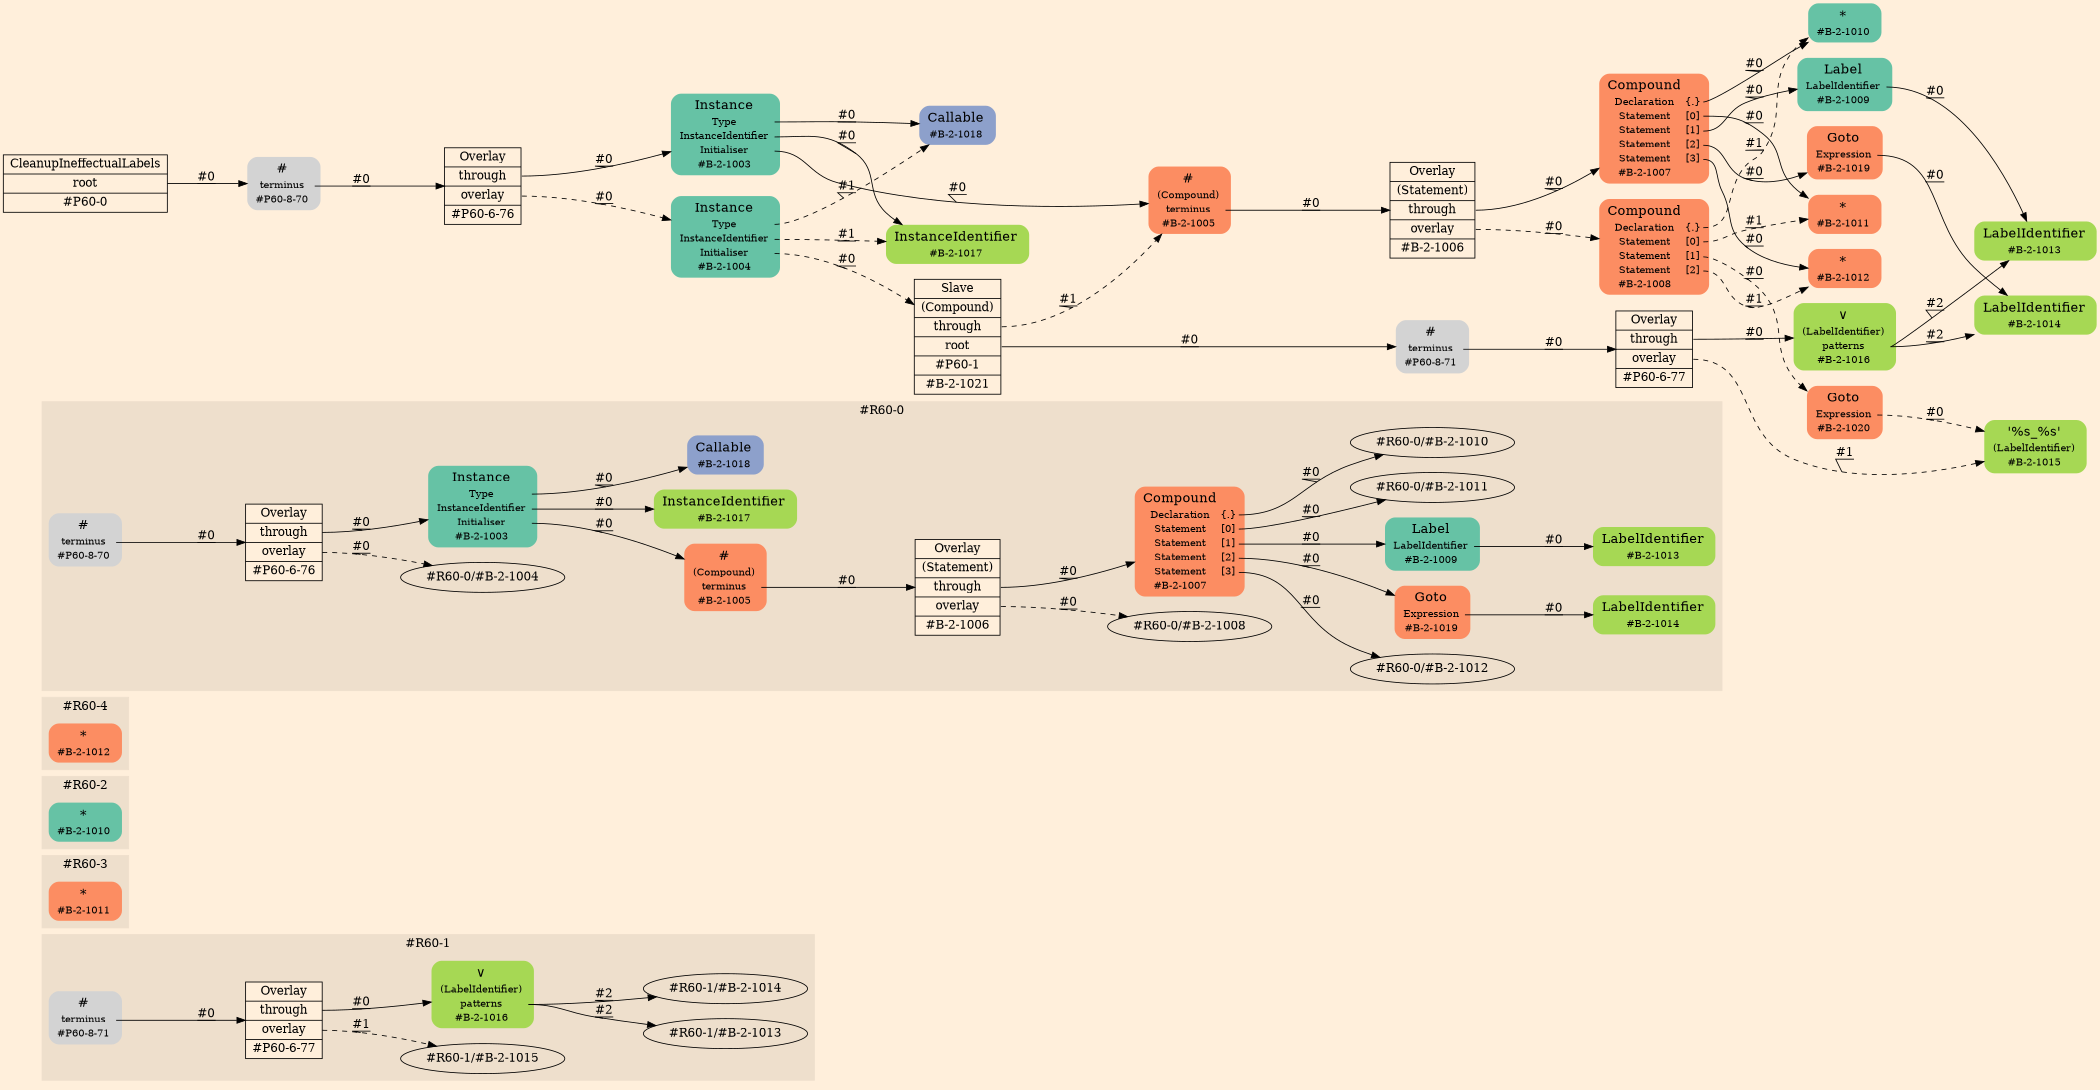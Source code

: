 digraph Inferno {
graph [
rankdir = "LR"
ranksep = 1.0
size = "14,20"
bgcolor = antiquewhite1
];
node [
];
subgraph "cluster#R60-1" {
label = "#R60-1"
style = "filled"
color = antiquewhite2
"#R60-1/#B-2-1016" [
shape = "plaintext"
fillcolor = "/set28/5"
label = <<TABLE BORDER="0" CELLBORDER="0" CELLSPACING="0">
 <TR>
  <TD><FONT POINT-SIZE="16.0">∨</FONT></TD>
  <TD></TD>
 </TR>
 <TR>
  <TD>(LabelIdentifier)</TD>
  <TD PORT="port0"></TD>
 </TR>
 <TR>
  <TD>patterns</TD>
  <TD PORT="port1"></TD>
 </TR>
 <TR>
  <TD>#B-2-1016</TD>
  <TD PORT="port2"></TD>
 </TR>
</TABLE>>
style = "rounded,filled"
fontsize = "12"
];
"#R60-1/#P60-8-71" [
shape = "plaintext"
label = <<TABLE BORDER="0" CELLBORDER="0" CELLSPACING="0">
 <TR>
  <TD><FONT POINT-SIZE="16.0">#</FONT></TD>
  <TD></TD>
 </TR>
 <TR>
  <TD>terminus</TD>
  <TD PORT="port0"></TD>
 </TR>
 <TR>
  <TD>#P60-8-71</TD>
  <TD PORT="port1"></TD>
 </TR>
</TABLE>>
style = "rounded,filled"
fontsize = "12"
];
"#R60-1/#P60-6-77" [
shape = "record"
label = "<fixed> Overlay | <port0> through | <port1> overlay | <port2> #P60-6-77"
style = "filled"
fontsize = "14"
fillcolor = antiquewhite1
];
"#R60-1/#B-2-1016":port1 -> "#R60-1/#B-2-1013" [style="solid"
label = "#2"
decorate = true
];
"#R60-1/#B-2-1016":port1 -> "#R60-1/#B-2-1014" [style="solid"
label = "#2"
decorate = true
];
"#R60-1/#P60-8-71":port0 -> "#R60-1/#P60-6-77" [style="solid"
label = "#0"
decorate = true
];
"#R60-1/#P60-6-77":port0 -> "#R60-1/#B-2-1016" [style="solid"
label = "#0"
decorate = true
];
"#R60-1/#P60-6-77":port1 -> "#R60-1/#B-2-1015" [style="dashed"
label = "#1"
decorate = true
];
}
subgraph "cluster#R60-3" {
label = "#R60-3"
style = "filled"
color = antiquewhite2
"#R60-3/#B-2-1011" [
shape = "plaintext"
fillcolor = "/set28/2"
label = <<TABLE BORDER="0" CELLBORDER="0" CELLSPACING="0">
 <TR>
  <TD><FONT POINT-SIZE="16.0">*</FONT></TD>
  <TD></TD>
 </TR>
 <TR>
  <TD>#B-2-1011</TD>
  <TD PORT="port0"></TD>
 </TR>
</TABLE>>
style = "rounded,filled"
fontsize = "12"
];
}
subgraph "cluster#R60-2" {
label = "#R60-2"
style = "filled"
color = antiquewhite2
"#R60-2/#B-2-1010" [
shape = "plaintext"
fillcolor = "/set28/1"
label = <<TABLE BORDER="0" CELLBORDER="0" CELLSPACING="0">
 <TR>
  <TD><FONT POINT-SIZE="16.0">*</FONT></TD>
  <TD></TD>
 </TR>
 <TR>
  <TD>#B-2-1010</TD>
  <TD PORT="port0"></TD>
 </TR>
</TABLE>>
style = "rounded,filled"
fontsize = "12"
];
}
subgraph "cluster#R60-4" {
label = "#R60-4"
style = "filled"
color = antiquewhite2
"#R60-4/#B-2-1012" [
shape = "plaintext"
fillcolor = "/set28/2"
label = <<TABLE BORDER="0" CELLBORDER="0" CELLSPACING="0">
 <TR>
  <TD><FONT POINT-SIZE="16.0">*</FONT></TD>
  <TD></TD>
 </TR>
 <TR>
  <TD>#B-2-1012</TD>
  <TD PORT="port0"></TD>
 </TR>
</TABLE>>
style = "rounded,filled"
fontsize = "12"
];
}
subgraph "cluster#R60-0" {
label = "#R60-0"
style = "filled"
color = antiquewhite2
"#R60-0/#B-2-1009" [
shape = "plaintext"
fillcolor = "/set28/1"
label = <<TABLE BORDER="0" CELLBORDER="0" CELLSPACING="0">
 <TR>
  <TD><FONT POINT-SIZE="16.0">Label</FONT></TD>
  <TD></TD>
 </TR>
 <TR>
  <TD>LabelIdentifier</TD>
  <TD PORT="port0"></TD>
 </TR>
 <TR>
  <TD>#B-2-1009</TD>
  <TD PORT="port1"></TD>
 </TR>
</TABLE>>
style = "rounded,filled"
fontsize = "12"
];
"#R60-0/#B-2-1007" [
shape = "plaintext"
fillcolor = "/set28/2"
label = <<TABLE BORDER="0" CELLBORDER="0" CELLSPACING="0">
 <TR>
  <TD><FONT POINT-SIZE="16.0">Compound</FONT></TD>
  <TD></TD>
 </TR>
 <TR>
  <TD>Declaration</TD>
  <TD PORT="port0">{.}</TD>
 </TR>
 <TR>
  <TD>Statement</TD>
  <TD PORT="port1">[0]</TD>
 </TR>
 <TR>
  <TD>Statement</TD>
  <TD PORT="port2">[1]</TD>
 </TR>
 <TR>
  <TD>Statement</TD>
  <TD PORT="port3">[2]</TD>
 </TR>
 <TR>
  <TD>Statement</TD>
  <TD PORT="port4">[3]</TD>
 </TR>
 <TR>
  <TD>#B-2-1007</TD>
  <TD PORT="port5"></TD>
 </TR>
</TABLE>>
style = "rounded,filled"
fontsize = "12"
];
"#R60-0/#B-2-1006" [
shape = "record"
fillcolor = "/set28/2"
label = "<fixed> Overlay | <port0> (Statement) | <port1> through | <port2> overlay | <port3> #B-2-1006"
style = "filled"
fontsize = "14"
fillcolor = antiquewhite1
];
"#R60-0/#P60-6-76" [
shape = "record"
label = "<fixed> Overlay | <port0> through | <port1> overlay | <port2> #P60-6-76"
style = "filled"
fontsize = "14"
fillcolor = antiquewhite1
];
"#R60-0/#B-2-1014" [
shape = "plaintext"
fillcolor = "/set28/5"
label = <<TABLE BORDER="0" CELLBORDER="0" CELLSPACING="0">
 <TR>
  <TD><FONT POINT-SIZE="16.0">LabelIdentifier</FONT></TD>
  <TD></TD>
 </TR>
 <TR>
  <TD>#B-2-1014</TD>
  <TD PORT="port0"></TD>
 </TR>
</TABLE>>
style = "rounded,filled"
fontsize = "12"
];
"#R60-0/#P60-8-70" [
shape = "plaintext"
label = <<TABLE BORDER="0" CELLBORDER="0" CELLSPACING="0">
 <TR>
  <TD><FONT POINT-SIZE="16.0">#</FONT></TD>
  <TD></TD>
 </TR>
 <TR>
  <TD>terminus</TD>
  <TD PORT="port0"></TD>
 </TR>
 <TR>
  <TD>#P60-8-70</TD>
  <TD PORT="port1"></TD>
 </TR>
</TABLE>>
style = "rounded,filled"
fontsize = "12"
];
"#R60-0/#B-2-1019" [
shape = "plaintext"
fillcolor = "/set28/2"
label = <<TABLE BORDER="0" CELLBORDER="0" CELLSPACING="0">
 <TR>
  <TD><FONT POINT-SIZE="16.0">Goto</FONT></TD>
  <TD></TD>
 </TR>
 <TR>
  <TD>Expression</TD>
  <TD PORT="port0"></TD>
 </TR>
 <TR>
  <TD>#B-2-1019</TD>
  <TD PORT="port1"></TD>
 </TR>
</TABLE>>
style = "rounded,filled"
fontsize = "12"
];
"#R60-0/#B-2-1003" [
shape = "plaintext"
fillcolor = "/set28/1"
label = <<TABLE BORDER="0" CELLBORDER="0" CELLSPACING="0">
 <TR>
  <TD><FONT POINT-SIZE="16.0">Instance</FONT></TD>
  <TD></TD>
 </TR>
 <TR>
  <TD>Type</TD>
  <TD PORT="port0"></TD>
 </TR>
 <TR>
  <TD>InstanceIdentifier</TD>
  <TD PORT="port1"></TD>
 </TR>
 <TR>
  <TD>Initialiser</TD>
  <TD PORT="port2"></TD>
 </TR>
 <TR>
  <TD>#B-2-1003</TD>
  <TD PORT="port3"></TD>
 </TR>
</TABLE>>
style = "rounded,filled"
fontsize = "12"
];
"#R60-0/#B-2-1013" [
shape = "plaintext"
fillcolor = "/set28/5"
label = <<TABLE BORDER="0" CELLBORDER="0" CELLSPACING="0">
 <TR>
  <TD><FONT POINT-SIZE="16.0">LabelIdentifier</FONT></TD>
  <TD></TD>
 </TR>
 <TR>
  <TD>#B-2-1013</TD>
  <TD PORT="port0"></TD>
 </TR>
</TABLE>>
style = "rounded,filled"
fontsize = "12"
];
"#R60-0/#B-2-1005" [
shape = "plaintext"
fillcolor = "/set28/2"
label = <<TABLE BORDER="0" CELLBORDER="0" CELLSPACING="0">
 <TR>
  <TD><FONT POINT-SIZE="16.0">#</FONT></TD>
  <TD></TD>
 </TR>
 <TR>
  <TD>(Compound)</TD>
  <TD PORT="port0"></TD>
 </TR>
 <TR>
  <TD>terminus</TD>
  <TD PORT="port1"></TD>
 </TR>
 <TR>
  <TD>#B-2-1005</TD>
  <TD PORT="port2"></TD>
 </TR>
</TABLE>>
style = "rounded,filled"
fontsize = "12"
];
"#R60-0/#B-2-1018" [
shape = "plaintext"
fillcolor = "/set28/3"
label = <<TABLE BORDER="0" CELLBORDER="0" CELLSPACING="0">
 <TR>
  <TD><FONT POINT-SIZE="16.0">Callable</FONT></TD>
  <TD></TD>
 </TR>
 <TR>
  <TD>#B-2-1018</TD>
  <TD PORT="port0"></TD>
 </TR>
</TABLE>>
style = "rounded,filled"
fontsize = "12"
];
"#R60-0/#B-2-1017" [
shape = "plaintext"
fillcolor = "/set28/5"
label = <<TABLE BORDER="0" CELLBORDER="0" CELLSPACING="0">
 <TR>
  <TD><FONT POINT-SIZE="16.0">InstanceIdentifier</FONT></TD>
  <TD></TD>
 </TR>
 <TR>
  <TD>#B-2-1017</TD>
  <TD PORT="port0"></TD>
 </TR>
</TABLE>>
style = "rounded,filled"
fontsize = "12"
];
"#R60-0/#B-2-1009":port0 -> "#R60-0/#B-2-1013" [style="solid"
label = "#0"
decorate = true
];
"#R60-0/#B-2-1007":port0 -> "#R60-0/#B-2-1010" [style="solid"
label = "#0"
decorate = true
];
"#R60-0/#B-2-1007":port1 -> "#R60-0/#B-2-1011" [style="solid"
label = "#0"
decorate = true
];
"#R60-0/#B-2-1007":port2 -> "#R60-0/#B-2-1009" [style="solid"
label = "#0"
decorate = true
];
"#R60-0/#B-2-1007":port3 -> "#R60-0/#B-2-1019" [style="solid"
label = "#0"
decorate = true
];
"#R60-0/#B-2-1007":port4 -> "#R60-0/#B-2-1012" [style="solid"
label = "#0"
decorate = true
];
"#R60-0/#B-2-1006":port1 -> "#R60-0/#B-2-1007" [style="solid"
label = "#0"
decorate = true
];
"#R60-0/#B-2-1006":port2 -> "#R60-0/#B-2-1008" [style="dashed"
label = "#0"
decorate = true
];
"#R60-0/#P60-6-76":port0 -> "#R60-0/#B-2-1003" [style="solid"
label = "#0"
decorate = true
];
"#R60-0/#P60-6-76":port1 -> "#R60-0/#B-2-1004" [style="dashed"
label = "#0"
decorate = true
];
"#R60-0/#P60-8-70":port0 -> "#R60-0/#P60-6-76" [style="solid"
label = "#0"
decorate = true
];
"#R60-0/#B-2-1019":port0 -> "#R60-0/#B-2-1014" [style="solid"
label = "#0"
decorate = true
];
"#R60-0/#B-2-1003":port0 -> "#R60-0/#B-2-1018" [style="solid"
label = "#0"
decorate = true
];
"#R60-0/#B-2-1003":port1 -> "#R60-0/#B-2-1017" [style="solid"
label = "#0"
decorate = true
];
"#R60-0/#B-2-1003":port2 -> "#R60-0/#B-2-1005" [style="solid"
label = "#0"
decorate = true
];
"#R60-0/#B-2-1005":port1 -> "#R60-0/#B-2-1006" [style="solid"
label = "#0"
decorate = true
];
}
"/CR#P60-0" [
shape = "record"
fillcolor = "transparent"
label = "<fixed> CleanupIneffectualLabels | <port0> root | <port1> #P60-0"
style = "filled"
fontsize = "14"
fillcolor = antiquewhite1
];
"/#P60-8-70" [
shape = "plaintext"
label = <<TABLE BORDER="0" CELLBORDER="0" CELLSPACING="0">
 <TR>
  <TD><FONT POINT-SIZE="16.0">#</FONT></TD>
  <TD></TD>
 </TR>
 <TR>
  <TD>terminus</TD>
  <TD PORT="port0"></TD>
 </TR>
 <TR>
  <TD>#P60-8-70</TD>
  <TD PORT="port1"></TD>
 </TR>
</TABLE>>
style = "rounded,filled"
fontsize = "12"
];
"/#P60-6-76" [
shape = "record"
label = "<fixed> Overlay | <port0> through | <port1> overlay | <port2> #P60-6-76"
style = "filled"
fontsize = "14"
fillcolor = antiquewhite1
];
"/#B-2-1003" [
shape = "plaintext"
fillcolor = "/set28/1"
label = <<TABLE BORDER="0" CELLBORDER="0" CELLSPACING="0">
 <TR>
  <TD><FONT POINT-SIZE="16.0">Instance</FONT></TD>
  <TD></TD>
 </TR>
 <TR>
  <TD>Type</TD>
  <TD PORT="port0"></TD>
 </TR>
 <TR>
  <TD>InstanceIdentifier</TD>
  <TD PORT="port1"></TD>
 </TR>
 <TR>
  <TD>Initialiser</TD>
  <TD PORT="port2"></TD>
 </TR>
 <TR>
  <TD>#B-2-1003</TD>
  <TD PORT="port3"></TD>
 </TR>
</TABLE>>
style = "rounded,filled"
fontsize = "12"
];
"/#B-2-1018" [
shape = "plaintext"
fillcolor = "/set28/3"
label = <<TABLE BORDER="0" CELLBORDER="0" CELLSPACING="0">
 <TR>
  <TD><FONT POINT-SIZE="16.0">Callable</FONT></TD>
  <TD></TD>
 </TR>
 <TR>
  <TD>#B-2-1018</TD>
  <TD PORT="port0"></TD>
 </TR>
</TABLE>>
style = "rounded,filled"
fontsize = "12"
];
"/#B-2-1017" [
shape = "plaintext"
fillcolor = "/set28/5"
label = <<TABLE BORDER="0" CELLBORDER="0" CELLSPACING="0">
 <TR>
  <TD><FONT POINT-SIZE="16.0">InstanceIdentifier</FONT></TD>
  <TD></TD>
 </TR>
 <TR>
  <TD>#B-2-1017</TD>
  <TD PORT="port0"></TD>
 </TR>
</TABLE>>
style = "rounded,filled"
fontsize = "12"
];
"/#B-2-1005" [
shape = "plaintext"
fillcolor = "/set28/2"
label = <<TABLE BORDER="0" CELLBORDER="0" CELLSPACING="0">
 <TR>
  <TD><FONT POINT-SIZE="16.0">#</FONT></TD>
  <TD></TD>
 </TR>
 <TR>
  <TD>(Compound)</TD>
  <TD PORT="port0"></TD>
 </TR>
 <TR>
  <TD>terminus</TD>
  <TD PORT="port1"></TD>
 </TR>
 <TR>
  <TD>#B-2-1005</TD>
  <TD PORT="port2"></TD>
 </TR>
</TABLE>>
style = "rounded,filled"
fontsize = "12"
];
"/#B-2-1006" [
shape = "record"
fillcolor = "/set28/2"
label = "<fixed> Overlay | <port0> (Statement) | <port1> through | <port2> overlay | <port3> #B-2-1006"
style = "filled"
fontsize = "14"
fillcolor = antiquewhite1
];
"/#B-2-1007" [
shape = "plaintext"
fillcolor = "/set28/2"
label = <<TABLE BORDER="0" CELLBORDER="0" CELLSPACING="0">
 <TR>
  <TD><FONT POINT-SIZE="16.0">Compound</FONT></TD>
  <TD></TD>
 </TR>
 <TR>
  <TD>Declaration</TD>
  <TD PORT="port0">{.}</TD>
 </TR>
 <TR>
  <TD>Statement</TD>
  <TD PORT="port1">[0]</TD>
 </TR>
 <TR>
  <TD>Statement</TD>
  <TD PORT="port2">[1]</TD>
 </TR>
 <TR>
  <TD>Statement</TD>
  <TD PORT="port3">[2]</TD>
 </TR>
 <TR>
  <TD>Statement</TD>
  <TD PORT="port4">[3]</TD>
 </TR>
 <TR>
  <TD>#B-2-1007</TD>
  <TD PORT="port5"></TD>
 </TR>
</TABLE>>
style = "rounded,filled"
fontsize = "12"
];
"/#B-2-1010" [
shape = "plaintext"
fillcolor = "/set28/1"
label = <<TABLE BORDER="0" CELLBORDER="0" CELLSPACING="0">
 <TR>
  <TD><FONT POINT-SIZE="16.0">*</FONT></TD>
  <TD></TD>
 </TR>
 <TR>
  <TD>#B-2-1010</TD>
  <TD PORT="port0"></TD>
 </TR>
</TABLE>>
style = "rounded,filled"
fontsize = "12"
];
"/#B-2-1011" [
shape = "plaintext"
fillcolor = "/set28/2"
label = <<TABLE BORDER="0" CELLBORDER="0" CELLSPACING="0">
 <TR>
  <TD><FONT POINT-SIZE="16.0">*</FONT></TD>
  <TD></TD>
 </TR>
 <TR>
  <TD>#B-2-1011</TD>
  <TD PORT="port0"></TD>
 </TR>
</TABLE>>
style = "rounded,filled"
fontsize = "12"
];
"/#B-2-1009" [
shape = "plaintext"
fillcolor = "/set28/1"
label = <<TABLE BORDER="0" CELLBORDER="0" CELLSPACING="0">
 <TR>
  <TD><FONT POINT-SIZE="16.0">Label</FONT></TD>
  <TD></TD>
 </TR>
 <TR>
  <TD>LabelIdentifier</TD>
  <TD PORT="port0"></TD>
 </TR>
 <TR>
  <TD>#B-2-1009</TD>
  <TD PORT="port1"></TD>
 </TR>
</TABLE>>
style = "rounded,filled"
fontsize = "12"
];
"/#B-2-1013" [
shape = "plaintext"
fillcolor = "/set28/5"
label = <<TABLE BORDER="0" CELLBORDER="0" CELLSPACING="0">
 <TR>
  <TD><FONT POINT-SIZE="16.0">LabelIdentifier</FONT></TD>
  <TD></TD>
 </TR>
 <TR>
  <TD>#B-2-1013</TD>
  <TD PORT="port0"></TD>
 </TR>
</TABLE>>
style = "rounded,filled"
fontsize = "12"
];
"/#B-2-1019" [
shape = "plaintext"
fillcolor = "/set28/2"
label = <<TABLE BORDER="0" CELLBORDER="0" CELLSPACING="0">
 <TR>
  <TD><FONT POINT-SIZE="16.0">Goto</FONT></TD>
  <TD></TD>
 </TR>
 <TR>
  <TD>Expression</TD>
  <TD PORT="port0"></TD>
 </TR>
 <TR>
  <TD>#B-2-1019</TD>
  <TD PORT="port1"></TD>
 </TR>
</TABLE>>
style = "rounded,filled"
fontsize = "12"
];
"/#B-2-1014" [
shape = "plaintext"
fillcolor = "/set28/5"
label = <<TABLE BORDER="0" CELLBORDER="0" CELLSPACING="0">
 <TR>
  <TD><FONT POINT-SIZE="16.0">LabelIdentifier</FONT></TD>
  <TD></TD>
 </TR>
 <TR>
  <TD>#B-2-1014</TD>
  <TD PORT="port0"></TD>
 </TR>
</TABLE>>
style = "rounded,filled"
fontsize = "12"
];
"/#B-2-1012" [
shape = "plaintext"
fillcolor = "/set28/2"
label = <<TABLE BORDER="0" CELLBORDER="0" CELLSPACING="0">
 <TR>
  <TD><FONT POINT-SIZE="16.0">*</FONT></TD>
  <TD></TD>
 </TR>
 <TR>
  <TD>#B-2-1012</TD>
  <TD PORT="port0"></TD>
 </TR>
</TABLE>>
style = "rounded,filled"
fontsize = "12"
];
"/#B-2-1008" [
shape = "plaintext"
fillcolor = "/set28/2"
label = <<TABLE BORDER="0" CELLBORDER="0" CELLSPACING="0">
 <TR>
  <TD><FONT POINT-SIZE="16.0">Compound</FONT></TD>
  <TD></TD>
 </TR>
 <TR>
  <TD>Declaration</TD>
  <TD PORT="port0">{.}</TD>
 </TR>
 <TR>
  <TD>Statement</TD>
  <TD PORT="port1">[0]</TD>
 </TR>
 <TR>
  <TD>Statement</TD>
  <TD PORT="port2">[1]</TD>
 </TR>
 <TR>
  <TD>Statement</TD>
  <TD PORT="port3">[2]</TD>
 </TR>
 <TR>
  <TD>#B-2-1008</TD>
  <TD PORT="port4"></TD>
 </TR>
</TABLE>>
style = "rounded,filled"
fontsize = "12"
];
"/#B-2-1020" [
shape = "plaintext"
fillcolor = "/set28/2"
label = <<TABLE BORDER="0" CELLBORDER="0" CELLSPACING="0">
 <TR>
  <TD><FONT POINT-SIZE="16.0">Goto</FONT></TD>
  <TD></TD>
 </TR>
 <TR>
  <TD>Expression</TD>
  <TD PORT="port0"></TD>
 </TR>
 <TR>
  <TD>#B-2-1020</TD>
  <TD PORT="port1"></TD>
 </TR>
</TABLE>>
style = "rounded,filled"
fontsize = "12"
];
"/#B-2-1015" [
shape = "plaintext"
fillcolor = "/set28/5"
label = <<TABLE BORDER="0" CELLBORDER="0" CELLSPACING="0">
 <TR>
  <TD><FONT POINT-SIZE="16.0">'%s_%s'</FONT></TD>
  <TD></TD>
 </TR>
 <TR>
  <TD>(LabelIdentifier)</TD>
  <TD PORT="port0"></TD>
 </TR>
 <TR>
  <TD>#B-2-1015</TD>
  <TD PORT="port1"></TD>
 </TR>
</TABLE>>
style = "rounded,filled"
fontsize = "12"
];
"/#B-2-1004" [
shape = "plaintext"
fillcolor = "/set28/1"
label = <<TABLE BORDER="0" CELLBORDER="0" CELLSPACING="0">
 <TR>
  <TD><FONT POINT-SIZE="16.0">Instance</FONT></TD>
  <TD></TD>
 </TR>
 <TR>
  <TD>Type</TD>
  <TD PORT="port0"></TD>
 </TR>
 <TR>
  <TD>InstanceIdentifier</TD>
  <TD PORT="port1"></TD>
 </TR>
 <TR>
  <TD>Initialiser</TD>
  <TD PORT="port2"></TD>
 </TR>
 <TR>
  <TD>#B-2-1004</TD>
  <TD PORT="port3"></TD>
 </TR>
</TABLE>>
style = "rounded,filled"
fontsize = "12"
];
"/#B-2-1021" [
shape = "record"
fillcolor = "/set28/2"
label = "<fixed> Slave | <port0> (Compound) | <port1> through | <port2> root | <port3> #P60-1 | <port4> #B-2-1021"
style = "filled"
fontsize = "14"
fillcolor = antiquewhite1
];
"/#P60-8-71" [
shape = "plaintext"
label = <<TABLE BORDER="0" CELLBORDER="0" CELLSPACING="0">
 <TR>
  <TD><FONT POINT-SIZE="16.0">#</FONT></TD>
  <TD></TD>
 </TR>
 <TR>
  <TD>terminus</TD>
  <TD PORT="port0"></TD>
 </TR>
 <TR>
  <TD>#P60-8-71</TD>
  <TD PORT="port1"></TD>
 </TR>
</TABLE>>
style = "rounded,filled"
fontsize = "12"
];
"/#P60-6-77" [
shape = "record"
label = "<fixed> Overlay | <port0> through | <port1> overlay | <port2> #P60-6-77"
style = "filled"
fontsize = "14"
fillcolor = antiquewhite1
];
"/#B-2-1016" [
shape = "plaintext"
fillcolor = "/set28/5"
label = <<TABLE BORDER="0" CELLBORDER="0" CELLSPACING="0">
 <TR>
  <TD><FONT POINT-SIZE="16.0">∨</FONT></TD>
  <TD></TD>
 </TR>
 <TR>
  <TD>(LabelIdentifier)</TD>
  <TD PORT="port0"></TD>
 </TR>
 <TR>
  <TD>patterns</TD>
  <TD PORT="port1"></TD>
 </TR>
 <TR>
  <TD>#B-2-1016</TD>
  <TD PORT="port2"></TD>
 </TR>
</TABLE>>
style = "rounded,filled"
fontsize = "12"
];
"/CR#P60-0":port0 -> "/#P60-8-70" [style="solid"
label = "#0"
decorate = true
];
"/#P60-8-70":port0 -> "/#P60-6-76" [style="solid"
label = "#0"
decorate = true
];
"/#P60-6-76":port0 -> "/#B-2-1003" [style="solid"
label = "#0"
decorate = true
];
"/#P60-6-76":port1 -> "/#B-2-1004" [style="dashed"
label = "#0"
decorate = true
];
"/#B-2-1003":port0 -> "/#B-2-1018" [style="solid"
label = "#0"
decorate = true
];
"/#B-2-1003":port1 -> "/#B-2-1017" [style="solid"
label = "#0"
decorate = true
];
"/#B-2-1003":port2 -> "/#B-2-1005" [style="solid"
label = "#0"
decorate = true
];
"/#B-2-1005":port1 -> "/#B-2-1006" [style="solid"
label = "#0"
decorate = true
];
"/#B-2-1006":port1 -> "/#B-2-1007" [style="solid"
label = "#0"
decorate = true
];
"/#B-2-1006":port2 -> "/#B-2-1008" [style="dashed"
label = "#0"
decorate = true
];
"/#B-2-1007":port0 -> "/#B-2-1010" [style="solid"
label = "#0"
decorate = true
];
"/#B-2-1007":port1 -> "/#B-2-1011" [style="solid"
label = "#0"
decorate = true
];
"/#B-2-1007":port2 -> "/#B-2-1009" [style="solid"
label = "#0"
decorate = true
];
"/#B-2-1007":port3 -> "/#B-2-1019" [style="solid"
label = "#0"
decorate = true
];
"/#B-2-1007":port4 -> "/#B-2-1012" [style="solid"
label = "#0"
decorate = true
];
"/#B-2-1009":port0 -> "/#B-2-1013" [style="solid"
label = "#0"
decorate = true
];
"/#B-2-1019":port0 -> "/#B-2-1014" [style="solid"
label = "#0"
decorate = true
];
"/#B-2-1008":port0 -> "/#B-2-1010" [style="dashed"
label = "#1"
decorate = true
];
"/#B-2-1008":port1 -> "/#B-2-1011" [style="dashed"
label = "#1"
decorate = true
];
"/#B-2-1008":port2 -> "/#B-2-1020" [style="dashed"
label = "#0"
decorate = true
];
"/#B-2-1008":port3 -> "/#B-2-1012" [style="dashed"
label = "#1"
decorate = true
];
"/#B-2-1020":port0 -> "/#B-2-1015" [style="dashed"
label = "#0"
decorate = true
];
"/#B-2-1004":port0 -> "/#B-2-1018" [style="dashed"
label = "#1"
decorate = true
];
"/#B-2-1004":port1 -> "/#B-2-1017" [style="dashed"
label = "#1"
decorate = true
];
"/#B-2-1004":port2 -> "/#B-2-1021" [style="dashed"
label = "#0"
decorate = true
];
"/#B-2-1021":port1 -> "/#B-2-1005" [style="dashed"
label = "#1"
decorate = true
];
"/#B-2-1021":port2 -> "/#P60-8-71" [style="solid"
label = "#0"
decorate = true
];
"/#P60-8-71":port0 -> "/#P60-6-77" [style="solid"
label = "#0"
decorate = true
];
"/#P60-6-77":port0 -> "/#B-2-1016" [style="solid"
label = "#0"
decorate = true
];
"/#P60-6-77":port1 -> "/#B-2-1015" [style="dashed"
label = "#1"
decorate = true
];
"/#B-2-1016":port1 -> "/#B-2-1013" [style="solid"
label = "#2"
decorate = true
];
"/#B-2-1016":port1 -> "/#B-2-1014" [style="solid"
label = "#2"
decorate = true
];
}
